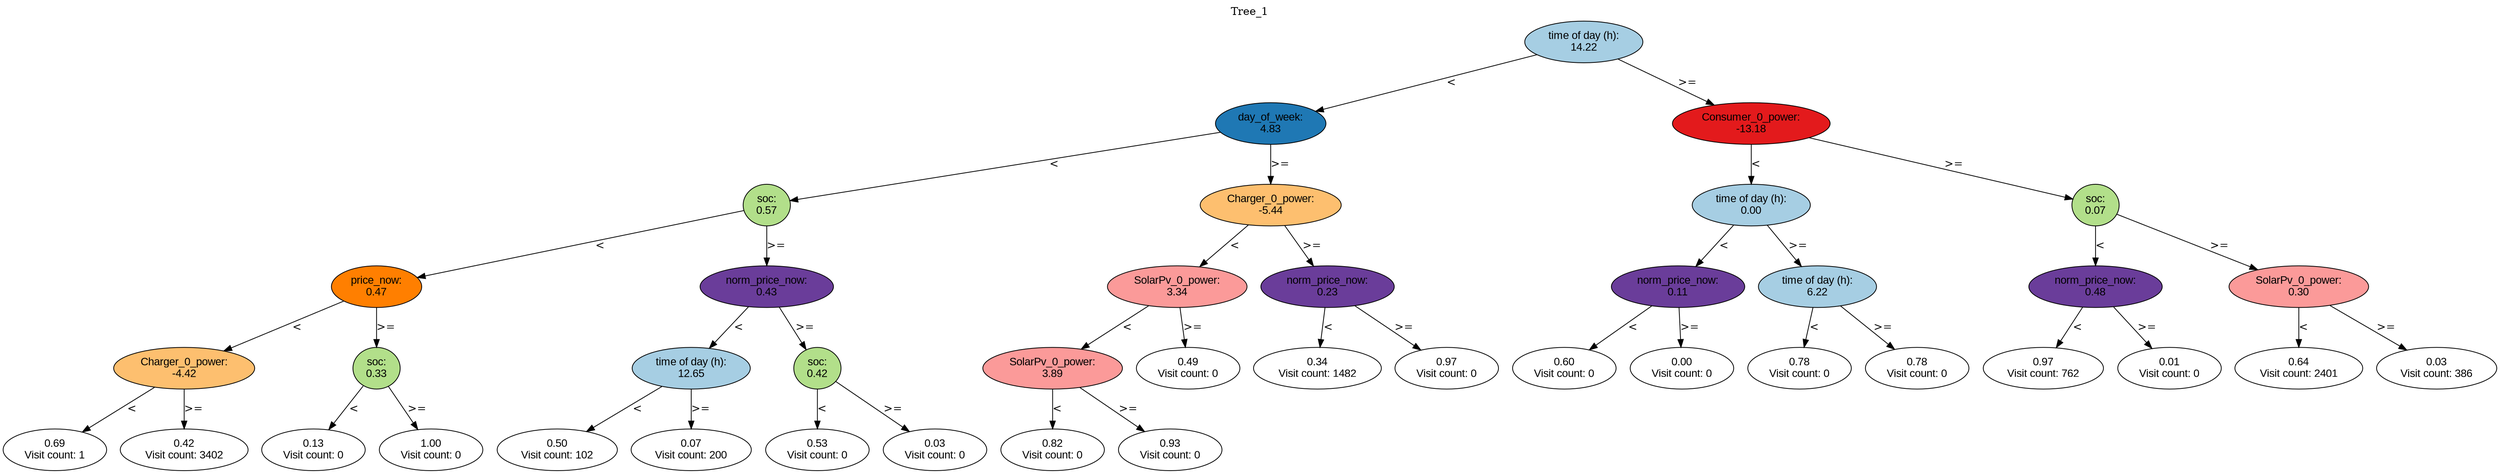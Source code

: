 digraph BST {
    node [fontname="Arial" style=filled colorscheme=paired12];
    0 [ label = "time of day (h):
14.22" fillcolor=1];
    1 [ label = "day_of_week:
4.83" fillcolor=2];
    2 [ label = "soc:
0.57" fillcolor=3];
    3 [ label = "price_now:
0.47" fillcolor=8];
    4 [ label = "Charger_0_power:
-4.42" fillcolor=7];
    5 [ label = "0.69
Visit count: 1" fillcolor=white];
    6 [ label = "0.42
Visit count: 3402" fillcolor=white];
    7 [ label = "soc:
0.33" fillcolor=3];
    8 [ label = "0.13
Visit count: 0" fillcolor=white];
    9 [ label = "1.00
Visit count: 0" fillcolor=white];
    10 [ label = "norm_price_now:
0.43" fillcolor=10];
    11 [ label = "time of day (h):
12.65" fillcolor=1];
    12 [ label = "0.50
Visit count: 102" fillcolor=white];
    13 [ label = "0.07
Visit count: 200" fillcolor=white];
    14 [ label = "soc:
0.42" fillcolor=3];
    15 [ label = "0.53
Visit count: 0" fillcolor=white];
    16 [ label = "0.03
Visit count: 0" fillcolor=white];
    17 [ label = "Charger_0_power:
-5.44" fillcolor=7];
    18 [ label = "SolarPv_0_power:
3.34" fillcolor=5];
    19 [ label = "SolarPv_0_power:
3.89" fillcolor=5];
    20 [ label = "0.82
Visit count: 0" fillcolor=white];
    21 [ label = "0.93
Visit count: 0" fillcolor=white];
    22 [ label = "0.49
Visit count: 0" fillcolor=white];
    23 [ label = "norm_price_now:
0.23" fillcolor=10];
    24 [ label = "0.34
Visit count: 1482" fillcolor=white];
    25 [ label = "0.97
Visit count: 0" fillcolor=white];
    26 [ label = "Consumer_0_power:
-13.18" fillcolor=6];
    27 [ label = "time of day (h):
0.00" fillcolor=1];
    28 [ label = "norm_price_now:
0.11" fillcolor=10];
    29 [ label = "0.60
Visit count: 0" fillcolor=white];
    30 [ label = "0.00
Visit count: 0" fillcolor=white];
    31 [ label = "time of day (h):
6.22" fillcolor=1];
    32 [ label = "0.78
Visit count: 0" fillcolor=white];
    33 [ label = "0.78
Visit count: 0" fillcolor=white];
    34 [ label = "soc:
0.07" fillcolor=3];
    35 [ label = "norm_price_now:
0.48" fillcolor=10];
    36 [ label = "0.97
Visit count: 762" fillcolor=white];
    37 [ label = "0.01
Visit count: 0" fillcolor=white];
    38 [ label = "SolarPv_0_power:
0.30" fillcolor=5];
    39 [ label = "0.64
Visit count: 2401" fillcolor=white];
    40 [ label = "0.03
Visit count: 386" fillcolor=white];

    0  -> 1[ label = "<"];
    0  -> 26[ label = ">="];
    1  -> 2[ label = "<"];
    1  -> 17[ label = ">="];
    2  -> 3[ label = "<"];
    2  -> 10[ label = ">="];
    3  -> 4[ label = "<"];
    3  -> 7[ label = ">="];
    4  -> 5[ label = "<"];
    4  -> 6[ label = ">="];
    7  -> 8[ label = "<"];
    7  -> 9[ label = ">="];
    10  -> 11[ label = "<"];
    10  -> 14[ label = ">="];
    11  -> 12[ label = "<"];
    11  -> 13[ label = ">="];
    14  -> 15[ label = "<"];
    14  -> 16[ label = ">="];
    17  -> 18[ label = "<"];
    17  -> 23[ label = ">="];
    18  -> 19[ label = "<"];
    18  -> 22[ label = ">="];
    19  -> 20[ label = "<"];
    19  -> 21[ label = ">="];
    23  -> 24[ label = "<"];
    23  -> 25[ label = ">="];
    26  -> 27[ label = "<"];
    26  -> 34[ label = ">="];
    27  -> 28[ label = "<"];
    27  -> 31[ label = ">="];
    28  -> 29[ label = "<"];
    28  -> 30[ label = ">="];
    31  -> 32[ label = "<"];
    31  -> 33[ label = ">="];
    34  -> 35[ label = "<"];
    34  -> 38[ label = ">="];
    35  -> 36[ label = "<"];
    35  -> 37[ label = ">="];
    38  -> 39[ label = "<"];
    38  -> 40[ label = ">="];

    labelloc="t";
    label="Tree_1";
}